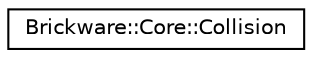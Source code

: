 digraph "Graphical Class Hierarchy"
{
  edge [fontname="Helvetica",fontsize="10",labelfontname="Helvetica",labelfontsize="10"];
  node [fontname="Helvetica",fontsize="10",shape=record];
  rankdir="LR";
  Node1 [label="Brickware::Core::Collision",height=0.2,width=0.4,color="black", fillcolor="white", style="filled",URL="$classBrickware_1_1Core_1_1Collision.html"];
}
